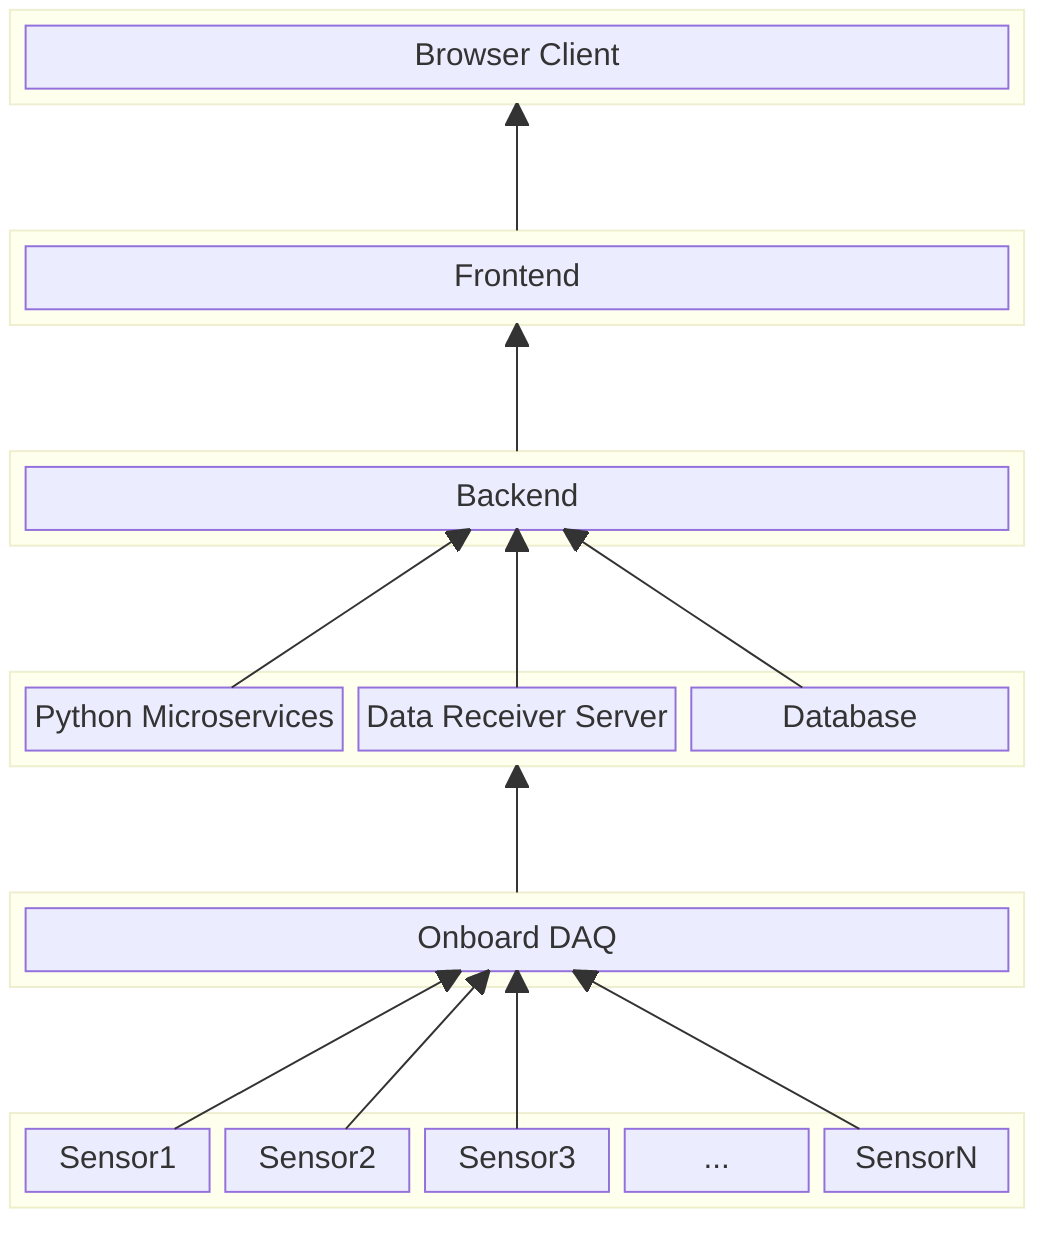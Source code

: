 block-beta
columns 1
    block:L0
        Client["Browser Client"]
    end
    space

    block:L1
        Frontend
    end
    space

    block:L2
        Backend
    end
    space

    block:L3
        Microservices["Python Microservices"]
        DataReceiver["Data Receiver Server"]
        Database
    end
    space

    block:L4
        DAQ["Onboard DAQ"]
    end
    space

    block:L5
        Sensor1
        Sensor2
        Sensor3
        ...
        SensorN

Sensor1 --> DAQ
Sensor2 --> DAQ
Sensor3 --> DAQ
SensorN --> DAQ

L4 --> L3

Microservices --> Backend
DataReceiver --> Backend
Database --> Backend


L2 --> L1
L1 --> L0
end